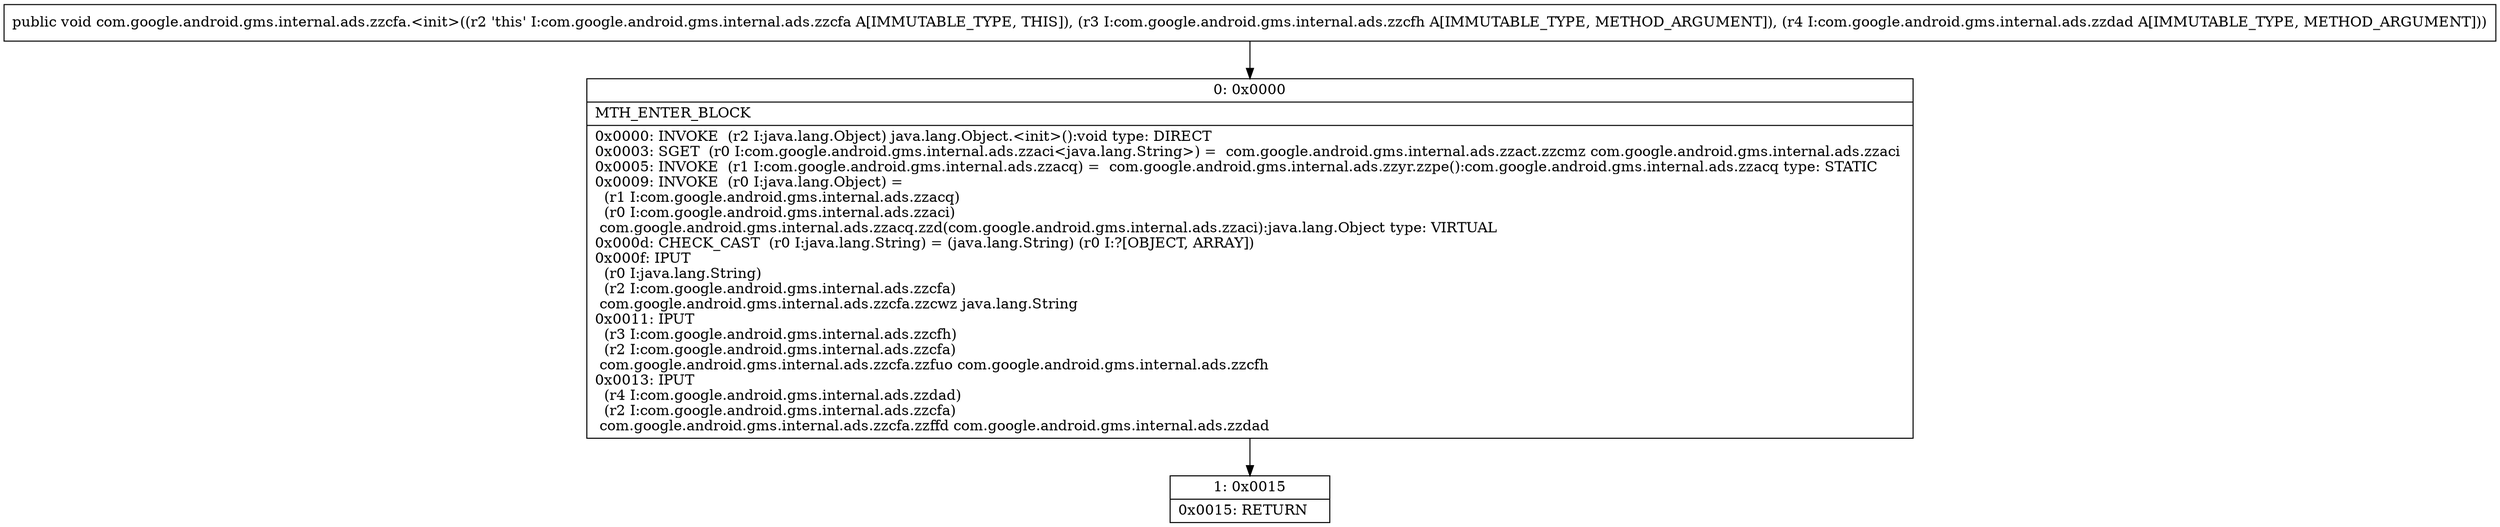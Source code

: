 digraph "CFG forcom.google.android.gms.internal.ads.zzcfa.\<init\>(Lcom\/google\/android\/gms\/internal\/ads\/zzcfh;Lcom\/google\/android\/gms\/internal\/ads\/zzdad;)V" {
Node_0 [shape=record,label="{0\:\ 0x0000|MTH_ENTER_BLOCK\l|0x0000: INVOKE  (r2 I:java.lang.Object) java.lang.Object.\<init\>():void type: DIRECT \l0x0003: SGET  (r0 I:com.google.android.gms.internal.ads.zzaci\<java.lang.String\>) =  com.google.android.gms.internal.ads.zzact.zzcmz com.google.android.gms.internal.ads.zzaci \l0x0005: INVOKE  (r1 I:com.google.android.gms.internal.ads.zzacq) =  com.google.android.gms.internal.ads.zzyr.zzpe():com.google.android.gms.internal.ads.zzacq type: STATIC \l0x0009: INVOKE  (r0 I:java.lang.Object) = \l  (r1 I:com.google.android.gms.internal.ads.zzacq)\l  (r0 I:com.google.android.gms.internal.ads.zzaci)\l com.google.android.gms.internal.ads.zzacq.zzd(com.google.android.gms.internal.ads.zzaci):java.lang.Object type: VIRTUAL \l0x000d: CHECK_CAST  (r0 I:java.lang.String) = (java.lang.String) (r0 I:?[OBJECT, ARRAY]) \l0x000f: IPUT  \l  (r0 I:java.lang.String)\l  (r2 I:com.google.android.gms.internal.ads.zzcfa)\l com.google.android.gms.internal.ads.zzcfa.zzcwz java.lang.String \l0x0011: IPUT  \l  (r3 I:com.google.android.gms.internal.ads.zzcfh)\l  (r2 I:com.google.android.gms.internal.ads.zzcfa)\l com.google.android.gms.internal.ads.zzcfa.zzfuo com.google.android.gms.internal.ads.zzcfh \l0x0013: IPUT  \l  (r4 I:com.google.android.gms.internal.ads.zzdad)\l  (r2 I:com.google.android.gms.internal.ads.zzcfa)\l com.google.android.gms.internal.ads.zzcfa.zzffd com.google.android.gms.internal.ads.zzdad \l}"];
Node_1 [shape=record,label="{1\:\ 0x0015|0x0015: RETURN   \l}"];
MethodNode[shape=record,label="{public void com.google.android.gms.internal.ads.zzcfa.\<init\>((r2 'this' I:com.google.android.gms.internal.ads.zzcfa A[IMMUTABLE_TYPE, THIS]), (r3 I:com.google.android.gms.internal.ads.zzcfh A[IMMUTABLE_TYPE, METHOD_ARGUMENT]), (r4 I:com.google.android.gms.internal.ads.zzdad A[IMMUTABLE_TYPE, METHOD_ARGUMENT])) }"];
MethodNode -> Node_0;
Node_0 -> Node_1;
}

